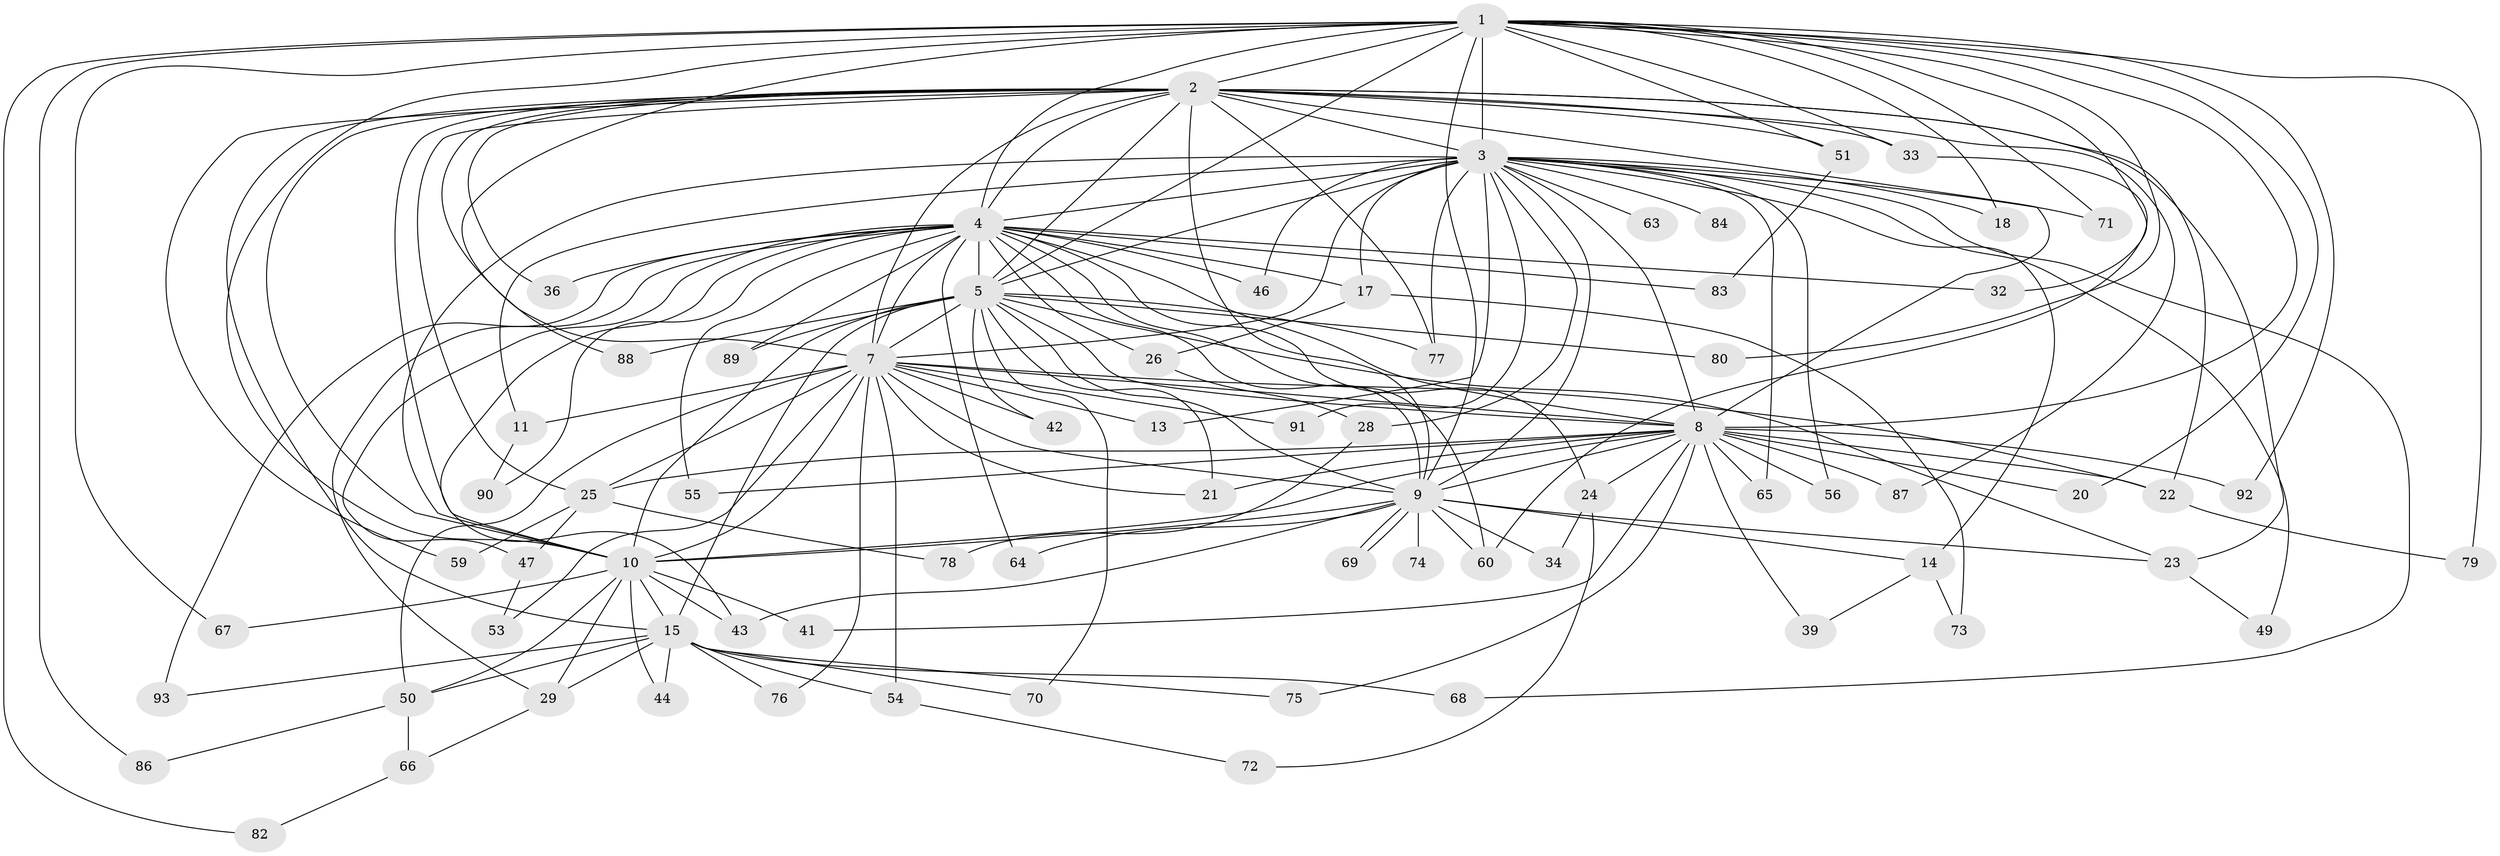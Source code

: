 // Generated by graph-tools (version 1.1) at 2025/23/03/03/25 07:23:42]
// undirected, 73 vertices, 171 edges
graph export_dot {
graph [start="1"]
  node [color=gray90,style=filled];
  1 [super="+30"];
  2 [super="+52"];
  3 [super="+6"];
  4 [super="+27"];
  5 [super="+12"];
  7 [super="+45"];
  8 [super="+19"];
  9 [super="+16"];
  10 [super="+40"];
  11;
  13;
  14;
  15 [super="+37"];
  17;
  18;
  20;
  21 [super="+38"];
  22 [super="+48"];
  23 [super="+31"];
  24;
  25 [super="+35"];
  26;
  28;
  29 [super="+58"];
  32;
  33;
  34;
  36;
  39;
  41;
  42;
  43 [super="+57"];
  44;
  46;
  47;
  49;
  50 [super="+61"];
  51;
  53;
  54 [super="+62"];
  55;
  56;
  59;
  60 [super="+85"];
  63;
  64;
  65;
  66;
  67;
  68;
  69;
  70;
  71;
  72;
  73;
  74;
  75;
  76;
  77 [super="+81"];
  78;
  79;
  80;
  82;
  83;
  84;
  86;
  87;
  88;
  89;
  90;
  91;
  92;
  93;
  1 -- 2;
  1 -- 3 [weight=2];
  1 -- 4 [weight=2];
  1 -- 5;
  1 -- 7;
  1 -- 8;
  1 -- 9;
  1 -- 10;
  1 -- 18;
  1 -- 20;
  1 -- 32;
  1 -- 33;
  1 -- 51;
  1 -- 67;
  1 -- 71;
  1 -- 79;
  1 -- 80;
  1 -- 86;
  1 -- 92;
  1 -- 82;
  2 -- 3 [weight=3];
  2 -- 4;
  2 -- 5;
  2 -- 7;
  2 -- 8;
  2 -- 9;
  2 -- 10;
  2 -- 25;
  2 -- 33;
  2 -- 36;
  2 -- 51;
  2 -- 59;
  2 -- 87;
  2 -- 88;
  2 -- 43;
  2 -- 22;
  2 -- 15;
  2 -- 23;
  2 -- 77;
  3 -- 4 [weight=2];
  3 -- 5 [weight=2];
  3 -- 7 [weight=2];
  3 -- 8 [weight=2];
  3 -- 9 [weight=2];
  3 -- 10 [weight=2];
  3 -- 11;
  3 -- 14;
  3 -- 18;
  3 -- 46;
  3 -- 49;
  3 -- 63 [weight=2];
  3 -- 77;
  3 -- 91;
  3 -- 65;
  3 -- 68;
  3 -- 71;
  3 -- 13;
  3 -- 17;
  3 -- 84;
  3 -- 28;
  3 -- 56;
  4 -- 5 [weight=2];
  4 -- 7;
  4 -- 8 [weight=2];
  4 -- 9;
  4 -- 10;
  4 -- 17;
  4 -- 24;
  4 -- 26;
  4 -- 29;
  4 -- 32;
  4 -- 36;
  4 -- 46;
  4 -- 47;
  4 -- 55;
  4 -- 60;
  4 -- 64;
  4 -- 83;
  4 -- 89;
  4 -- 90;
  4 -- 93;
  5 -- 7;
  5 -- 8 [weight=2];
  5 -- 9;
  5 -- 10;
  5 -- 15;
  5 -- 21;
  5 -- 23;
  5 -- 77;
  5 -- 80;
  5 -- 88;
  5 -- 70;
  5 -- 89;
  5 -- 42;
  7 -- 8;
  7 -- 9 [weight=3];
  7 -- 10;
  7 -- 11;
  7 -- 13;
  7 -- 21;
  7 -- 22;
  7 -- 25;
  7 -- 42;
  7 -- 50;
  7 -- 53;
  7 -- 54 [weight=2];
  7 -- 76;
  7 -- 91;
  8 -- 9;
  8 -- 10;
  8 -- 20;
  8 -- 22;
  8 -- 24;
  8 -- 39;
  8 -- 41;
  8 -- 55;
  8 -- 56;
  8 -- 75;
  8 -- 87;
  8 -- 92;
  8 -- 65;
  8 -- 21;
  8 -- 25;
  9 -- 10;
  9 -- 14;
  9 -- 23;
  9 -- 43;
  9 -- 64;
  9 -- 69;
  9 -- 69;
  9 -- 74 [weight=2];
  9 -- 34;
  9 -- 60;
  10 -- 15 [weight=2];
  10 -- 41;
  10 -- 43;
  10 -- 44;
  10 -- 50;
  10 -- 67;
  10 -- 29;
  11 -- 90;
  14 -- 39;
  14 -- 73;
  15 -- 29;
  15 -- 68;
  15 -- 70;
  15 -- 75;
  15 -- 76;
  15 -- 50;
  15 -- 54;
  15 -- 44;
  15 -- 93;
  17 -- 26;
  17 -- 73;
  22 -- 79;
  23 -- 49;
  24 -- 34;
  24 -- 72;
  25 -- 47;
  25 -- 59;
  25 -- 78;
  26 -- 28;
  28 -- 78;
  29 -- 66;
  33 -- 60;
  47 -- 53;
  50 -- 66;
  50 -- 86;
  51 -- 83;
  54 -- 72;
  66 -- 82;
}
